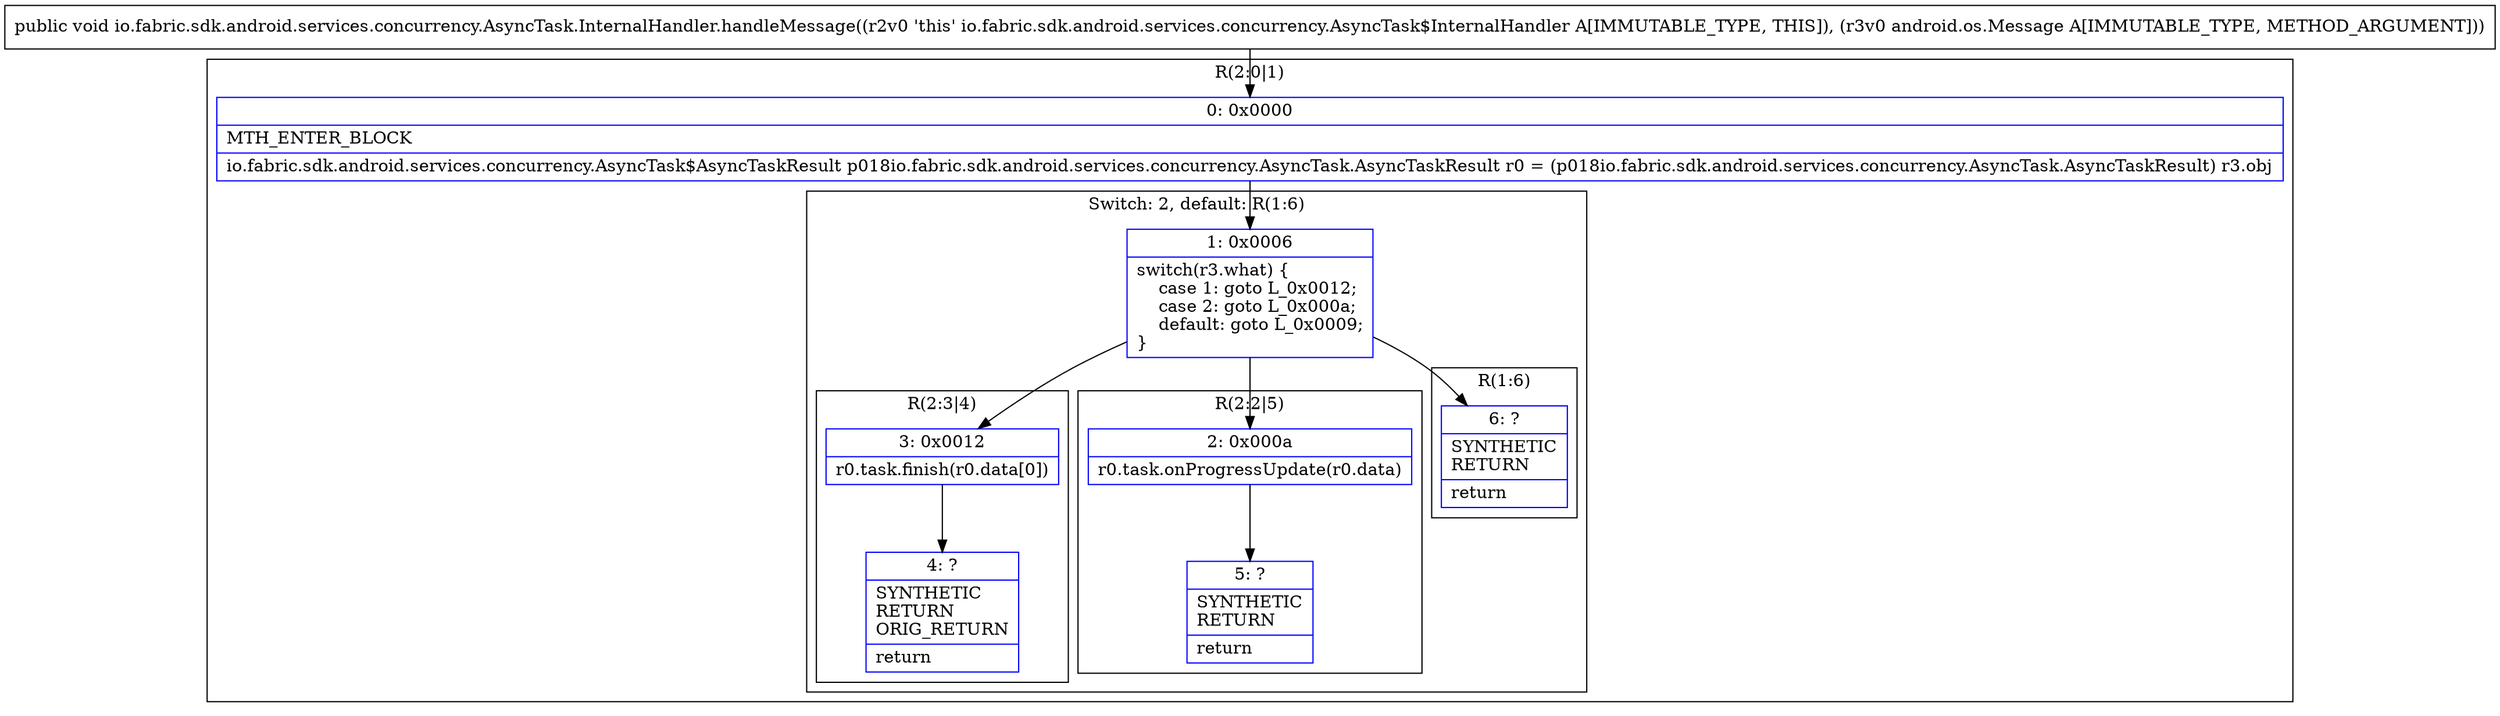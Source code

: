 digraph "CFG forio.fabric.sdk.android.services.concurrency.AsyncTask.InternalHandler.handleMessage(Landroid\/os\/Message;)V" {
subgraph cluster_Region_726024317 {
label = "R(2:0|1)";
node [shape=record,color=blue];
Node_0 [shape=record,label="{0\:\ 0x0000|MTH_ENTER_BLOCK\l|io.fabric.sdk.android.services.concurrency.AsyncTask$AsyncTaskResult p018io.fabric.sdk.android.services.concurrency.AsyncTask.AsyncTaskResult r0 = (p018io.fabric.sdk.android.services.concurrency.AsyncTask.AsyncTaskResult) r3.obj\l}"];
subgraph cluster_SwitchRegion_1446044545 {
label = "Switch: 2, default: R(1:6)";
node [shape=record,color=blue];
Node_1 [shape=record,label="{1\:\ 0x0006|switch(r3.what) \{\l    case 1: goto L_0x0012;\l    case 2: goto L_0x000a;\l    default: goto L_0x0009;\l\}\l}"];
subgraph cluster_Region_511302212 {
label = "R(2:3|4)";
node [shape=record,color=blue];
Node_3 [shape=record,label="{3\:\ 0x0012|r0.task.finish(r0.data[0])\l}"];
Node_4 [shape=record,label="{4\:\ ?|SYNTHETIC\lRETURN\lORIG_RETURN\l|return\l}"];
}
subgraph cluster_Region_1401903454 {
label = "R(2:2|5)";
node [shape=record,color=blue];
Node_2 [shape=record,label="{2\:\ 0x000a|r0.task.onProgressUpdate(r0.data)\l}"];
Node_5 [shape=record,label="{5\:\ ?|SYNTHETIC\lRETURN\l|return\l}"];
}
subgraph cluster_Region_1400856250 {
label = "R(1:6)";
node [shape=record,color=blue];
Node_6 [shape=record,label="{6\:\ ?|SYNTHETIC\lRETURN\l|return\l}"];
}
}
}
MethodNode[shape=record,label="{public void io.fabric.sdk.android.services.concurrency.AsyncTask.InternalHandler.handleMessage((r2v0 'this' io.fabric.sdk.android.services.concurrency.AsyncTask$InternalHandler A[IMMUTABLE_TYPE, THIS]), (r3v0 android.os.Message A[IMMUTABLE_TYPE, METHOD_ARGUMENT])) }"];
MethodNode -> Node_0;
Node_0 -> Node_1;
Node_1 -> Node_2;
Node_1 -> Node_3;
Node_1 -> Node_6;
Node_3 -> Node_4;
Node_2 -> Node_5;
}

